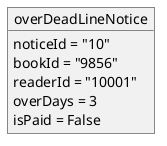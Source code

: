 @startuml
object overDeadLineNotice{
    noticeId = "10"
    bookId = "9856"
    readerId = "10001"
    overDays = 3
    isPaid = False
}
@enduml